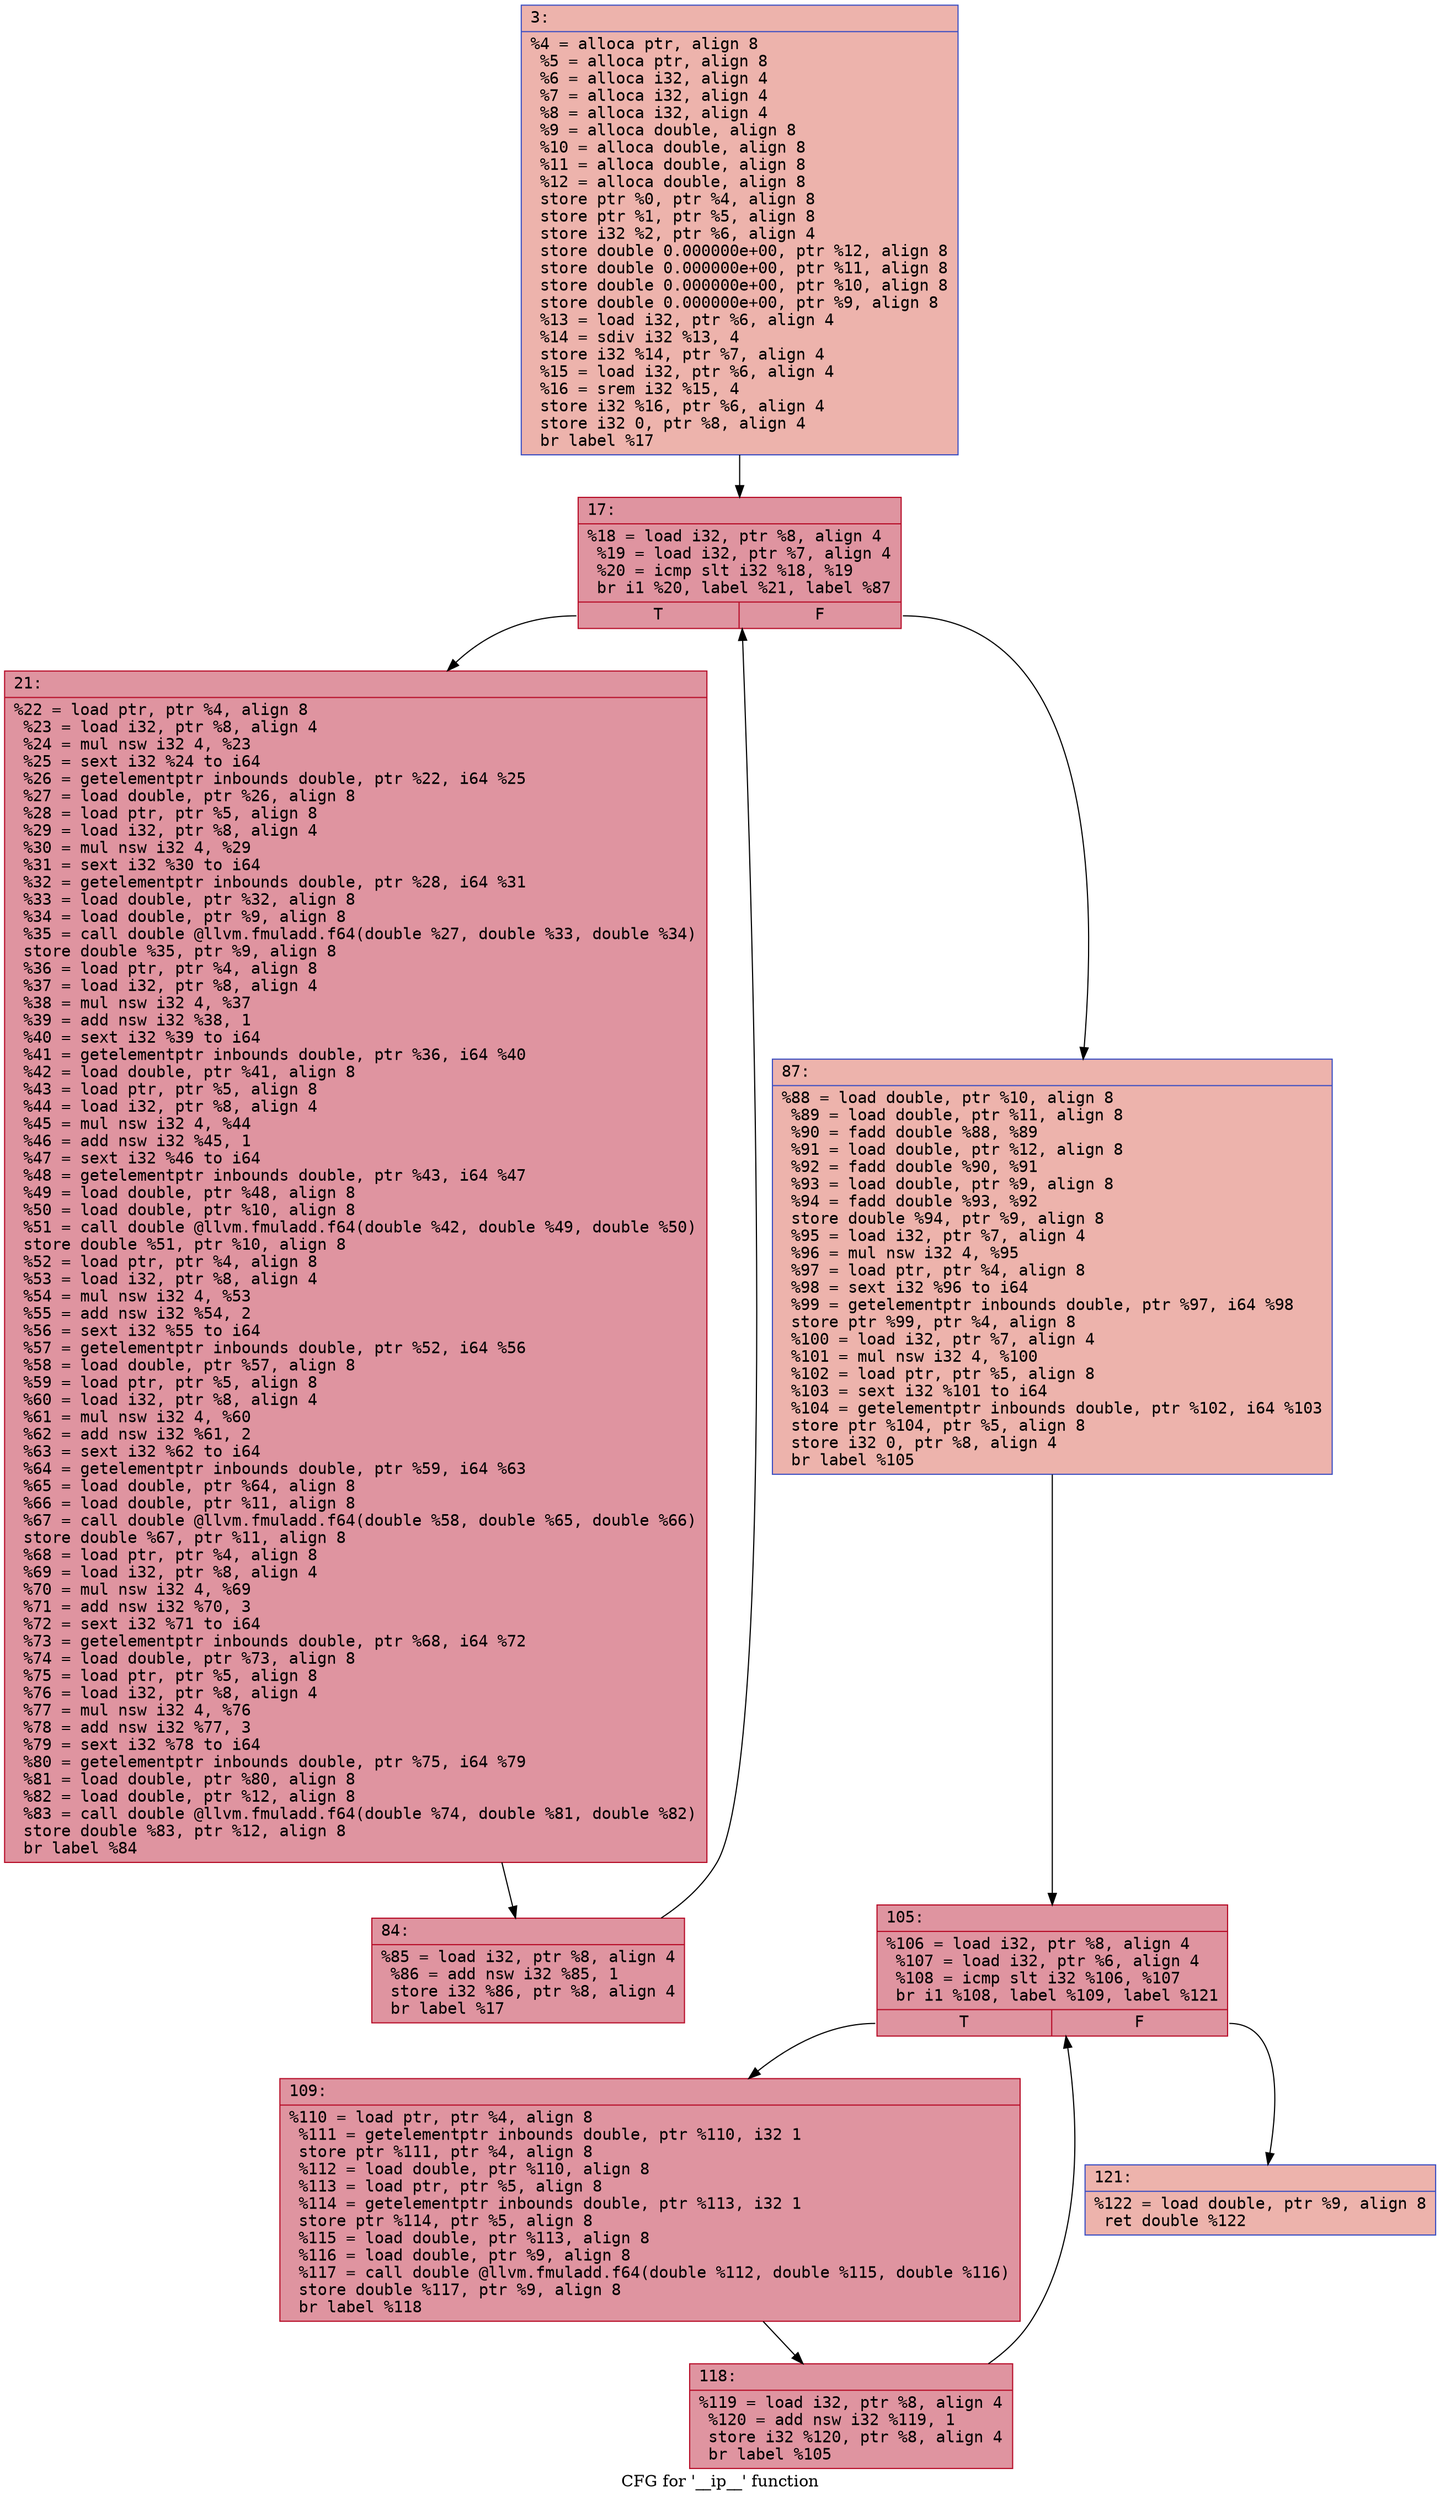 digraph "CFG for '__ip__' function" {
	label="CFG for '__ip__' function";

	Node0x600000469f40 [shape=record,color="#3d50c3ff", style=filled, fillcolor="#d6524470" fontname="Courier",label="{3:\l|  %4 = alloca ptr, align 8\l  %5 = alloca ptr, align 8\l  %6 = alloca i32, align 4\l  %7 = alloca i32, align 4\l  %8 = alloca i32, align 4\l  %9 = alloca double, align 8\l  %10 = alloca double, align 8\l  %11 = alloca double, align 8\l  %12 = alloca double, align 8\l  store ptr %0, ptr %4, align 8\l  store ptr %1, ptr %5, align 8\l  store i32 %2, ptr %6, align 4\l  store double 0.000000e+00, ptr %12, align 8\l  store double 0.000000e+00, ptr %11, align 8\l  store double 0.000000e+00, ptr %10, align 8\l  store double 0.000000e+00, ptr %9, align 8\l  %13 = load i32, ptr %6, align 4\l  %14 = sdiv i32 %13, 4\l  store i32 %14, ptr %7, align 4\l  %15 = load i32, ptr %6, align 4\l  %16 = srem i32 %15, 4\l  store i32 %16, ptr %6, align 4\l  store i32 0, ptr %8, align 4\l  br label %17\l}"];
	Node0x600000469f40 -> Node0x600000469f90[tooltip="3 -> 17\nProbability 100.00%" ];
	Node0x600000469f90 [shape=record,color="#b70d28ff", style=filled, fillcolor="#b70d2870" fontname="Courier",label="{17:\l|  %18 = load i32, ptr %8, align 4\l  %19 = load i32, ptr %7, align 4\l  %20 = icmp slt i32 %18, %19\l  br i1 %20, label %21, label %87\l|{<s0>T|<s1>F}}"];
	Node0x600000469f90:s0 -> Node0x600000469fe0[tooltip="17 -> 21\nProbability 96.88%" ];
	Node0x600000469f90:s1 -> Node0x60000046a080[tooltip="17 -> 87\nProbability 3.12%" ];
	Node0x600000469fe0 [shape=record,color="#b70d28ff", style=filled, fillcolor="#b70d2870" fontname="Courier",label="{21:\l|  %22 = load ptr, ptr %4, align 8\l  %23 = load i32, ptr %8, align 4\l  %24 = mul nsw i32 4, %23\l  %25 = sext i32 %24 to i64\l  %26 = getelementptr inbounds double, ptr %22, i64 %25\l  %27 = load double, ptr %26, align 8\l  %28 = load ptr, ptr %5, align 8\l  %29 = load i32, ptr %8, align 4\l  %30 = mul nsw i32 4, %29\l  %31 = sext i32 %30 to i64\l  %32 = getelementptr inbounds double, ptr %28, i64 %31\l  %33 = load double, ptr %32, align 8\l  %34 = load double, ptr %9, align 8\l  %35 = call double @llvm.fmuladd.f64(double %27, double %33, double %34)\l  store double %35, ptr %9, align 8\l  %36 = load ptr, ptr %4, align 8\l  %37 = load i32, ptr %8, align 4\l  %38 = mul nsw i32 4, %37\l  %39 = add nsw i32 %38, 1\l  %40 = sext i32 %39 to i64\l  %41 = getelementptr inbounds double, ptr %36, i64 %40\l  %42 = load double, ptr %41, align 8\l  %43 = load ptr, ptr %5, align 8\l  %44 = load i32, ptr %8, align 4\l  %45 = mul nsw i32 4, %44\l  %46 = add nsw i32 %45, 1\l  %47 = sext i32 %46 to i64\l  %48 = getelementptr inbounds double, ptr %43, i64 %47\l  %49 = load double, ptr %48, align 8\l  %50 = load double, ptr %10, align 8\l  %51 = call double @llvm.fmuladd.f64(double %42, double %49, double %50)\l  store double %51, ptr %10, align 8\l  %52 = load ptr, ptr %4, align 8\l  %53 = load i32, ptr %8, align 4\l  %54 = mul nsw i32 4, %53\l  %55 = add nsw i32 %54, 2\l  %56 = sext i32 %55 to i64\l  %57 = getelementptr inbounds double, ptr %52, i64 %56\l  %58 = load double, ptr %57, align 8\l  %59 = load ptr, ptr %5, align 8\l  %60 = load i32, ptr %8, align 4\l  %61 = mul nsw i32 4, %60\l  %62 = add nsw i32 %61, 2\l  %63 = sext i32 %62 to i64\l  %64 = getelementptr inbounds double, ptr %59, i64 %63\l  %65 = load double, ptr %64, align 8\l  %66 = load double, ptr %11, align 8\l  %67 = call double @llvm.fmuladd.f64(double %58, double %65, double %66)\l  store double %67, ptr %11, align 8\l  %68 = load ptr, ptr %4, align 8\l  %69 = load i32, ptr %8, align 4\l  %70 = mul nsw i32 4, %69\l  %71 = add nsw i32 %70, 3\l  %72 = sext i32 %71 to i64\l  %73 = getelementptr inbounds double, ptr %68, i64 %72\l  %74 = load double, ptr %73, align 8\l  %75 = load ptr, ptr %5, align 8\l  %76 = load i32, ptr %8, align 4\l  %77 = mul nsw i32 4, %76\l  %78 = add nsw i32 %77, 3\l  %79 = sext i32 %78 to i64\l  %80 = getelementptr inbounds double, ptr %75, i64 %79\l  %81 = load double, ptr %80, align 8\l  %82 = load double, ptr %12, align 8\l  %83 = call double @llvm.fmuladd.f64(double %74, double %81, double %82)\l  store double %83, ptr %12, align 8\l  br label %84\l}"];
	Node0x600000469fe0 -> Node0x60000046a030[tooltip="21 -> 84\nProbability 100.00%" ];
	Node0x60000046a030 [shape=record,color="#b70d28ff", style=filled, fillcolor="#b70d2870" fontname="Courier",label="{84:\l|  %85 = load i32, ptr %8, align 4\l  %86 = add nsw i32 %85, 1\l  store i32 %86, ptr %8, align 4\l  br label %17\l}"];
	Node0x60000046a030 -> Node0x600000469f90[tooltip="84 -> 17\nProbability 100.00%" ];
	Node0x60000046a080 [shape=record,color="#3d50c3ff", style=filled, fillcolor="#d6524470" fontname="Courier",label="{87:\l|  %88 = load double, ptr %10, align 8\l  %89 = load double, ptr %11, align 8\l  %90 = fadd double %88, %89\l  %91 = load double, ptr %12, align 8\l  %92 = fadd double %90, %91\l  %93 = load double, ptr %9, align 8\l  %94 = fadd double %93, %92\l  store double %94, ptr %9, align 8\l  %95 = load i32, ptr %7, align 4\l  %96 = mul nsw i32 4, %95\l  %97 = load ptr, ptr %4, align 8\l  %98 = sext i32 %96 to i64\l  %99 = getelementptr inbounds double, ptr %97, i64 %98\l  store ptr %99, ptr %4, align 8\l  %100 = load i32, ptr %7, align 4\l  %101 = mul nsw i32 4, %100\l  %102 = load ptr, ptr %5, align 8\l  %103 = sext i32 %101 to i64\l  %104 = getelementptr inbounds double, ptr %102, i64 %103\l  store ptr %104, ptr %5, align 8\l  store i32 0, ptr %8, align 4\l  br label %105\l}"];
	Node0x60000046a080 -> Node0x60000046a0d0[tooltip="87 -> 105\nProbability 100.00%" ];
	Node0x60000046a0d0 [shape=record,color="#b70d28ff", style=filled, fillcolor="#b70d2870" fontname="Courier",label="{105:\l|  %106 = load i32, ptr %8, align 4\l  %107 = load i32, ptr %6, align 4\l  %108 = icmp slt i32 %106, %107\l  br i1 %108, label %109, label %121\l|{<s0>T|<s1>F}}"];
	Node0x60000046a0d0:s0 -> Node0x60000046a120[tooltip="105 -> 109\nProbability 96.88%" ];
	Node0x60000046a0d0:s1 -> Node0x60000046a1c0[tooltip="105 -> 121\nProbability 3.12%" ];
	Node0x60000046a120 [shape=record,color="#b70d28ff", style=filled, fillcolor="#b70d2870" fontname="Courier",label="{109:\l|  %110 = load ptr, ptr %4, align 8\l  %111 = getelementptr inbounds double, ptr %110, i32 1\l  store ptr %111, ptr %4, align 8\l  %112 = load double, ptr %110, align 8\l  %113 = load ptr, ptr %5, align 8\l  %114 = getelementptr inbounds double, ptr %113, i32 1\l  store ptr %114, ptr %5, align 8\l  %115 = load double, ptr %113, align 8\l  %116 = load double, ptr %9, align 8\l  %117 = call double @llvm.fmuladd.f64(double %112, double %115, double %116)\l  store double %117, ptr %9, align 8\l  br label %118\l}"];
	Node0x60000046a120 -> Node0x60000046a170[tooltip="109 -> 118\nProbability 100.00%" ];
	Node0x60000046a170 [shape=record,color="#b70d28ff", style=filled, fillcolor="#b70d2870" fontname="Courier",label="{118:\l|  %119 = load i32, ptr %8, align 4\l  %120 = add nsw i32 %119, 1\l  store i32 %120, ptr %8, align 4\l  br label %105\l}"];
	Node0x60000046a170 -> Node0x60000046a0d0[tooltip="118 -> 105\nProbability 100.00%" ];
	Node0x60000046a1c0 [shape=record,color="#3d50c3ff", style=filled, fillcolor="#d6524470" fontname="Courier",label="{121:\l|  %122 = load double, ptr %9, align 8\l  ret double %122\l}"];
}
